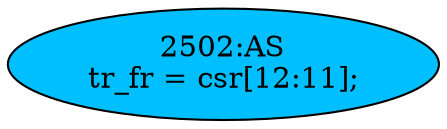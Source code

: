strict digraph "" {
	node [label="\N"];
	"2502:AS"	 [ast="<pyverilog.vparser.ast.Assign object at 0x7f13b559b750>",
		def_var="['tr_fr']",
		fillcolor=deepskyblue,
		label="2502:AS
tr_fr = csr[12:11];",
		statements="[]",
		style=filled,
		typ=Assign,
		use_var="['csr']"];
}
